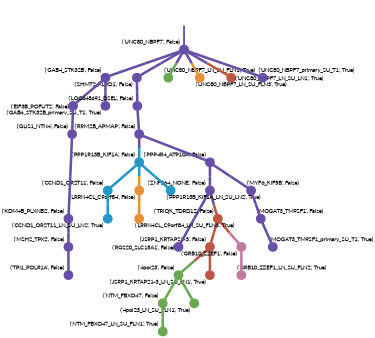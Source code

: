 strict digraph  {
graph[splines=false]; nodesep=0.7; rankdir=TB; ranksep=0.6; forcelabels=true; dpi=600; size=2.5;
0 [color="#674ea7ff", fillcolor="#674ea7ff", fixedsize=true, fontname=Lato, fontsize="12pt", height="0.25", label="", penwidth=3, shape=circle, style=filled, xlabel="('UNC80_NBPF7', False)"];
12 [color="#674ea7ff", fillcolor="#674ea7ff", fixedsize=true, fontname=Lato, fontsize="12pt", height="0.25", label="", penwidth=3, shape=circle, style=filled, xlabel="('GAB4_STK32B', False)"];
13 [color="#674ea7ff", fillcolor="#674ea7ff", fixedsize=true, fontname=Lato, fontsize="12pt", height="0.25", label="", penwidth=3, shape=circle, style=filled, xlabel="('SHMT2_KLRD1', False)"];
23 [color="#6aa84fff", fillcolor="#6aa84fff", fixedsize=true, fontname=Lato, fontsize="12pt", height="0.25", label="", penwidth=3, shape=circle, style=filled, xlabel="('UNC80_NBPF7_LN_SU_FLN1', True)"];
27 [color="#e69138ff", fillcolor="#e69138ff", fixedsize=true, fontname=Lato, fontsize="12pt", height="0.25", label="", penwidth=3, shape=circle, style=filled, xlabel="('UNC80_NBPF7_LN_SU_FLN3', True)"];
29 [color="#be5742ff", fillcolor="#be5742ff", fixedsize=true, fontname=Lato, fontsize="12pt", height="0.25", label="", penwidth=3, shape=circle, style=filled, xlabel="('UNC80_NBPF7_LN_SU_LN1', True)"];
33 [color="#674ea7ff", fillcolor="#674ea7ff", fixedsize=true, fontname=Lato, fontsize="12pt", height="0.25", label="", penwidth=3, shape=circle, style=filled, xlabel="('UNC80_NBPF7_primary_SU_T1', True)"];
1 [color="#674ea7ff", fillcolor="#674ea7ff", fixedsize=true, fontname=Lato, fontsize="12pt", height="0.25", label="", penwidth=3, shape=circle, style=filled, xlabel="('KDM4B_PLXNB2', False)"];
19 [color="#674ea7ff", fillcolor="#674ea7ff", fixedsize=true, fontname=Lato, fontsize="12pt", height="0.25", label="", penwidth=3, shape=circle, style=filled, xlabel="('MSH2_TPX2', False)"];
4 [color="#be5742ff", fillcolor="#be5742ff", fixedsize=true, fontname=Lato, fontsize="12pt", height="0.25", label="", penwidth=3, shape=circle, style=filled, xlabel="('JSRP1_KRTAP21-3', False)"];
22 [color="#6aa84fff", fillcolor="#6aa84fff", fixedsize=true, fontname=Lato, fontsize="12pt", height="0.25", label="", penwidth=3, shape=circle, style=filled, xlabel="('4pol23', False)"];
30 [color="#be5742ff", fillcolor="#be5742ff", fixedsize=true, fontname=Lato, fontsize="12pt", height="0.25", label="", penwidth=3, shape=circle, style=filled, xlabel="('JSRP1_KRTAP21-3_LN_SU_LN1', True)"];
5 [color="#674ea7ff", fillcolor="#674ea7ff", fixedsize=true, fontname=Lato, fontsize="12pt", height="0.25", label="", penwidth=3, shape=circle, style=filled, xlabel="('ZNF264_NONE', False)"];
2 [color="#674ea7ff", fillcolor="#674ea7ff", fixedsize=true, fontname=Lato, fontsize="12pt", height="0.25", label="", penwidth=3, shape=circle, style=filled, xlabel="('RGS20_SLC15A1', False)"];
21 [color="#be5742ff", fillcolor="#be5742ff", fixedsize=true, fontname=Lato, fontsize="12pt", height="0.25", label="", penwidth=3, shape=circle, style=filled, xlabel="('TRIQK_TDRD12', False)"];
6 [color="#674ea7ff", fillcolor="#674ea7ff", fixedsize=true, fontname=Lato, fontsize="12pt", height="0.25", label="", penwidth=3, shape=circle, style=filled, xlabel="('RRM2B_APMAP', False)"];
8 [color="#2496c8ff", fillcolor="#2496c8ff", fixedsize=true, fontname=Lato, fontsize="12pt", height="0.25", label="", penwidth=3, shape=circle, style=filled, xlabel="('PPP1R13B_KIF1A', False)"];
14 [color="#674ea7ff", fillcolor="#674ea7ff", fixedsize=true, fontname=Lato, fontsize="12pt", height="0.25", label="", penwidth=3, shape=circle, style=filled, xlabel="('PPP4R4_ATP10A', False)"];
7 [color="#674ea7ff", fillcolor="#674ea7ff", fixedsize=true, fontname=Lato, fontsize="12pt", height="0.25", label="", penwidth=3, shape=circle, style=filled, xlabel="('LOC648691_DSEL', False)"];
11 [color="#2496c8ff", fillcolor="#2496c8ff", fixedsize=true, fontname=Lato, fontsize="12pt", height="0.25", label="", penwidth=3, shape=circle, style=filled, xlabel="('CCND1_OR2T11', False)"];
15 [color="#e69138ff", fillcolor="#e69138ff", fixedsize=true, fontname=Lato, fontsize="12pt", height="0.25", label="", penwidth=3, shape=circle, style=filled, xlabel="('LRRN4CL_C9orf84', False)"];
31 [color="#2496c8ff", fillcolor="#2496c8ff", fixedsize=true, fontname=Lato, fontsize="12pt", height="0.25", label="", penwidth=3, shape=circle, style=filled, xlabel="('PPP1R13B_KIF1A_LN_SU_LN2', True)"];
9 [color="#c27ba0ff", fillcolor="#c27ba0ff", fixedsize=true, fontname=Lato, fontsize="12pt", height="0.25", label="", penwidth=3, shape=circle, style=filled, xlabel="('GRB10_ZZEF1', False)"];
26 [color="#c27ba0ff", fillcolor="#c27ba0ff", fixedsize=true, fontname=Lato, fontsize="12pt", height="0.25", label="", penwidth=3, shape=circle, style=filled, xlabel="('GRB10_ZZEF1_LN_SU_FLN2', True)"];
10 [color="#674ea7ff", fillcolor="#674ea7ff", fixedsize=true, fontname=Lato, fontsize="12pt", height="0.25", label="", penwidth=3, shape=circle, style=filled, xlabel="('GLIS1_NTN4', False)"];
32 [color="#2496c8ff", fillcolor="#2496c8ff", fixedsize=true, fontname=Lato, fontsize="12pt", height="0.25", label="", penwidth=3, shape=circle, style=filled, xlabel="('CCND1_OR2T11_LN_SU_LN2', True)"];
17 [color="#674ea7ff", fillcolor="#674ea7ff", fixedsize=true, fontname=Lato, fontsize="12pt", height="0.25", label="", penwidth=3, shape=circle, style=filled, xlabel="('EIF3B_POFUT2', False)"];
34 [color="#674ea7ff", fillcolor="#674ea7ff", fixedsize=true, fontname=Lato, fontsize="12pt", height="0.25", label="", penwidth=3, shape=circle, style=filled, xlabel="('GAB4_STK32B_primary_SU_T1', True)"];
20 [color="#674ea7ff", fillcolor="#674ea7ff", fixedsize=true, fontname=Lato, fontsize="12pt", height="0.25", label="", penwidth=3, shape=circle, style=filled, xlabel="('MYF6_KIF5B', False)"];
28 [color="#e69138ff", fillcolor="#e69138ff", fixedsize=true, fontname=Lato, fontsize="12pt", height="0.25", label="", penwidth=3, shape=circle, style=filled, xlabel="('LRRN4CL_C9orf84_LN_SU_FLN3', True)"];
16 [color="#674ea7ff", fillcolor="#674ea7ff", fixedsize=true, fontname=Lato, fontsize="12pt", height="0.25", label="", penwidth=3, shape=circle, style=filled, xlabel="('MOGAT3_TM9SF1', False)"];
35 [color="#674ea7ff", fillcolor="#674ea7ff", fixedsize=true, fontname=Lato, fontsize="12pt", height="0.25", label="", penwidth=3, shape=circle, style=filled, xlabel="('MOGAT3_TM9SF1_primary_SU_T1', True)"];
18 [color="#6aa84fff", fillcolor="#6aa84fff", fixedsize=true, fontname=Lato, fontsize="12pt", height="0.25", label="", penwidth=3, shape=circle, style=filled, xlabel="('NTM_FBXO47', False)"];
25 [color="#6aa84fff", fillcolor="#6aa84fff", fixedsize=true, fontname=Lato, fontsize="12pt", height="0.25", label="", penwidth=3, shape=circle, style=filled, xlabel="('NTM_FBXO47_LN_SU_FLN1', True)"];
3 [color="#674ea7ff", fillcolor="#674ea7ff", fixedsize=true, fontname=Lato, fontsize="12pt", height="0.25", label="", penwidth=3, shape=circle, style=filled, xlabel="('TPI1_POLR1A', False)"];
24 [color="#6aa84fff", fillcolor="#6aa84fff", fixedsize=true, fontname=Lato, fontsize="12pt", height="0.25", label="", penwidth=3, shape=circle, style=filled, xlabel="('4pol23_LN_SU_FLN1', True)"];
normal [label="", penwidth=3, style=invis, xlabel="('UNC80_NBPF7', False)"];
0 -> 12  [arrowsize=0, color="#674ea7ff;0.5:#674ea7ff", minlen="1.2388060092926025", penwidth="5.5", style=solid];
0 -> 13  [arrowsize=0, color="#674ea7ff;0.5:#674ea7ff", minlen="1.2089552879333496", penwidth="5.5", style=solid];
0 -> 23  [arrowsize=0, color="#674ea7ff;0.5:#6aa84fff", minlen="1.0746269226074219", penwidth="5.5", style=solid];
0 -> 27  [arrowsize=0, color="#674ea7ff;0.5:#e69138ff", minlen="1.0746269226074219", penwidth="5.5", style=solid];
0 -> 29  [arrowsize=0, color="#674ea7ff;0.5:#be5742ff", minlen="1.0746269226074219", penwidth="5.5", style=solid];
0 -> 33  [arrowsize=0, color="#674ea7ff;0.5:#674ea7ff", minlen="1.0746269226074219", penwidth="5.5", style=solid];
12 -> 17  [arrowsize=0, color="#674ea7ff;0.5:#674ea7ff", minlen="1.1791044473648071", penwidth="5.5", style=solid];
12 -> 34  [arrowsize=0, color="#674ea7ff;0.5:#674ea7ff", minlen="1.0746269226074219", penwidth="5.5", style=solid];
13 -> 7  [arrowsize=0, color="#674ea7ff;0.5:#674ea7ff", minlen="1.4477611780166626", penwidth="5.5", style=solid];
1 -> 19  [arrowsize=0, color="#674ea7ff;0.5:#674ea7ff", minlen="1.1492537260055542", penwidth="5.5", style=solid];
19 -> 3  [arrowsize=0, color="#674ea7ff;0.5:#674ea7ff", minlen="1.5970149040222168", penwidth="5.5", style=solid];
4 -> 22  [arrowsize=0, color="#be5742ff;0.5:#6aa84fff", minlen="1.0746269226074219", penwidth="5.5", style=solid];
4 -> 30  [arrowsize=0, color="#be5742ff;0.5:#be5742ff", minlen="1.0746269226074219", penwidth="5.5", style=solid];
22 -> 18  [arrowsize=0, color="#6aa84fff;0.5:#6aa84fff", minlen="1.1791044473648071", penwidth="5.5", style=solid];
22 -> 24  [arrowsize=0, color="#6aa84fff;0.5:#6aa84fff", minlen="1.0746269226074219", penwidth="5.5", style=solid];
5 -> 2  [arrowsize=0, color="#674ea7ff;0.5:#674ea7ff", minlen="2.3134326934814453", penwidth="5.5", style=solid];
5 -> 21  [arrowsize=0, color="#674ea7ff;0.5:#be5742ff", minlen="1.1492537260055542", penwidth="5.5", style=solid];
21 -> 4  [arrowsize=0, color="#be5742ff;0.5:#be5742ff", minlen="1.507462739944458", penwidth="5.5", style=solid];
21 -> 9  [arrowsize=0, color="#be5742ff;0.5:#c27ba0ff", minlen="1.4477611780166626", penwidth="5.5", style=solid];
6 -> 8  [arrowsize=0, color="#674ea7ff;0.5:#2496c8ff", minlen="1.4477611780166626", penwidth="5.5", style=solid];
6 -> 14  [arrowsize=0, color="#674ea7ff;0.5:#674ea7ff", minlen="1.2089552879333496", penwidth="5.5", style=solid];
8 -> 11  [arrowsize=0, color="#2496c8ff;0.5:#2496c8ff", minlen="1.2686567306518555", penwidth="5.5", style=solid];
8 -> 15  [arrowsize=0, color="#2496c8ff;0.5:#e69138ff", minlen="1.2089552879333496", penwidth="5.5", style=solid];
8 -> 31  [arrowsize=0, color="#2496c8ff;0.5:#2496c8ff", minlen="1.0746269226074219", penwidth="5.5", style=solid];
14 -> 5  [arrowsize=0, color="#674ea7ff;0.5:#674ea7ff", minlen="1.4776118993759155", penwidth="5.5", style=solid];
14 -> 20  [arrowsize=0, color="#674ea7ff;0.5:#674ea7ff", minlen="1.1492537260055542", penwidth="5.5", style=solid];
7 -> 6  [arrowsize=0, color="#674ea7ff;0.5:#674ea7ff", minlen="1.4477611780166626", penwidth="5.5", style=solid];
11 -> 32  [arrowsize=0, color="#2496c8ff;0.5:#2496c8ff", minlen="1.0746269226074219", penwidth="5.5", style=solid];
15 -> 28  [arrowsize=0, color="#e69138ff;0.5:#e69138ff", minlen="1.0746269226074219", penwidth="5.5", style=solid];
9 -> 26  [arrowsize=0, color="#c27ba0ff;0.5:#c27ba0ff", minlen="1.0746269226074219", penwidth="5.5", style=solid];
10 -> 1  [arrowsize=0, color="#674ea7ff;0.5:#674ea7ff", minlen="3.0", penwidth="5.5", style=solid];
17 -> 10  [arrowsize=0, color="#674ea7ff;0.5:#674ea7ff", minlen="1.4179104566574097", penwidth="5.5", style=solid];
20 -> 16  [arrowsize=0, color="#674ea7ff;0.5:#674ea7ff", minlen="1.2089552879333496", penwidth="5.5", style=solid];
16 -> 35  [arrowsize=0, color="#674ea7ff;0.5:#674ea7ff", minlen="1.0746269226074219", penwidth="5.5", style=solid];
18 -> 25  [arrowsize=0, color="#6aa84fff;0.5:#6aa84fff", minlen="1.0746269226074219", penwidth="5.5", style=solid];
normal -> 0  [arrowsize=0, color="#674ea7ff", label="", penwidth=4, style=solid];
}
